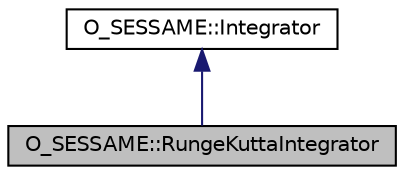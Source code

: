 digraph "O_SESSAME::RungeKuttaIntegrator"
{
 // LATEX_PDF_SIZE
  edge [fontname="Helvetica",fontsize="10",labelfontname="Helvetica",labelfontsize="10"];
  node [fontname="Helvetica",fontsize="10",shape=record];
  Node1 [label="O_SESSAME::RungeKuttaIntegrator",height=0.2,width=0.4,color="black", fillcolor="grey75", style="filled", fontcolor="black",tooltip="Implementation of a Runge-Kutta (Fourth Order) Integrator."];
  Node2 -> Node1 [dir="back",color="midnightblue",fontsize="10",style="solid",fontname="Helvetica"];
  Node2 [label="O_SESSAME::Integrator",height=0.2,width=0.4,color="black", fillcolor="white", style="filled",URL="$classO__SESSAME_1_1Integrator.html",tooltip="Interface class to the Integrator algorithm strategies."];
}
